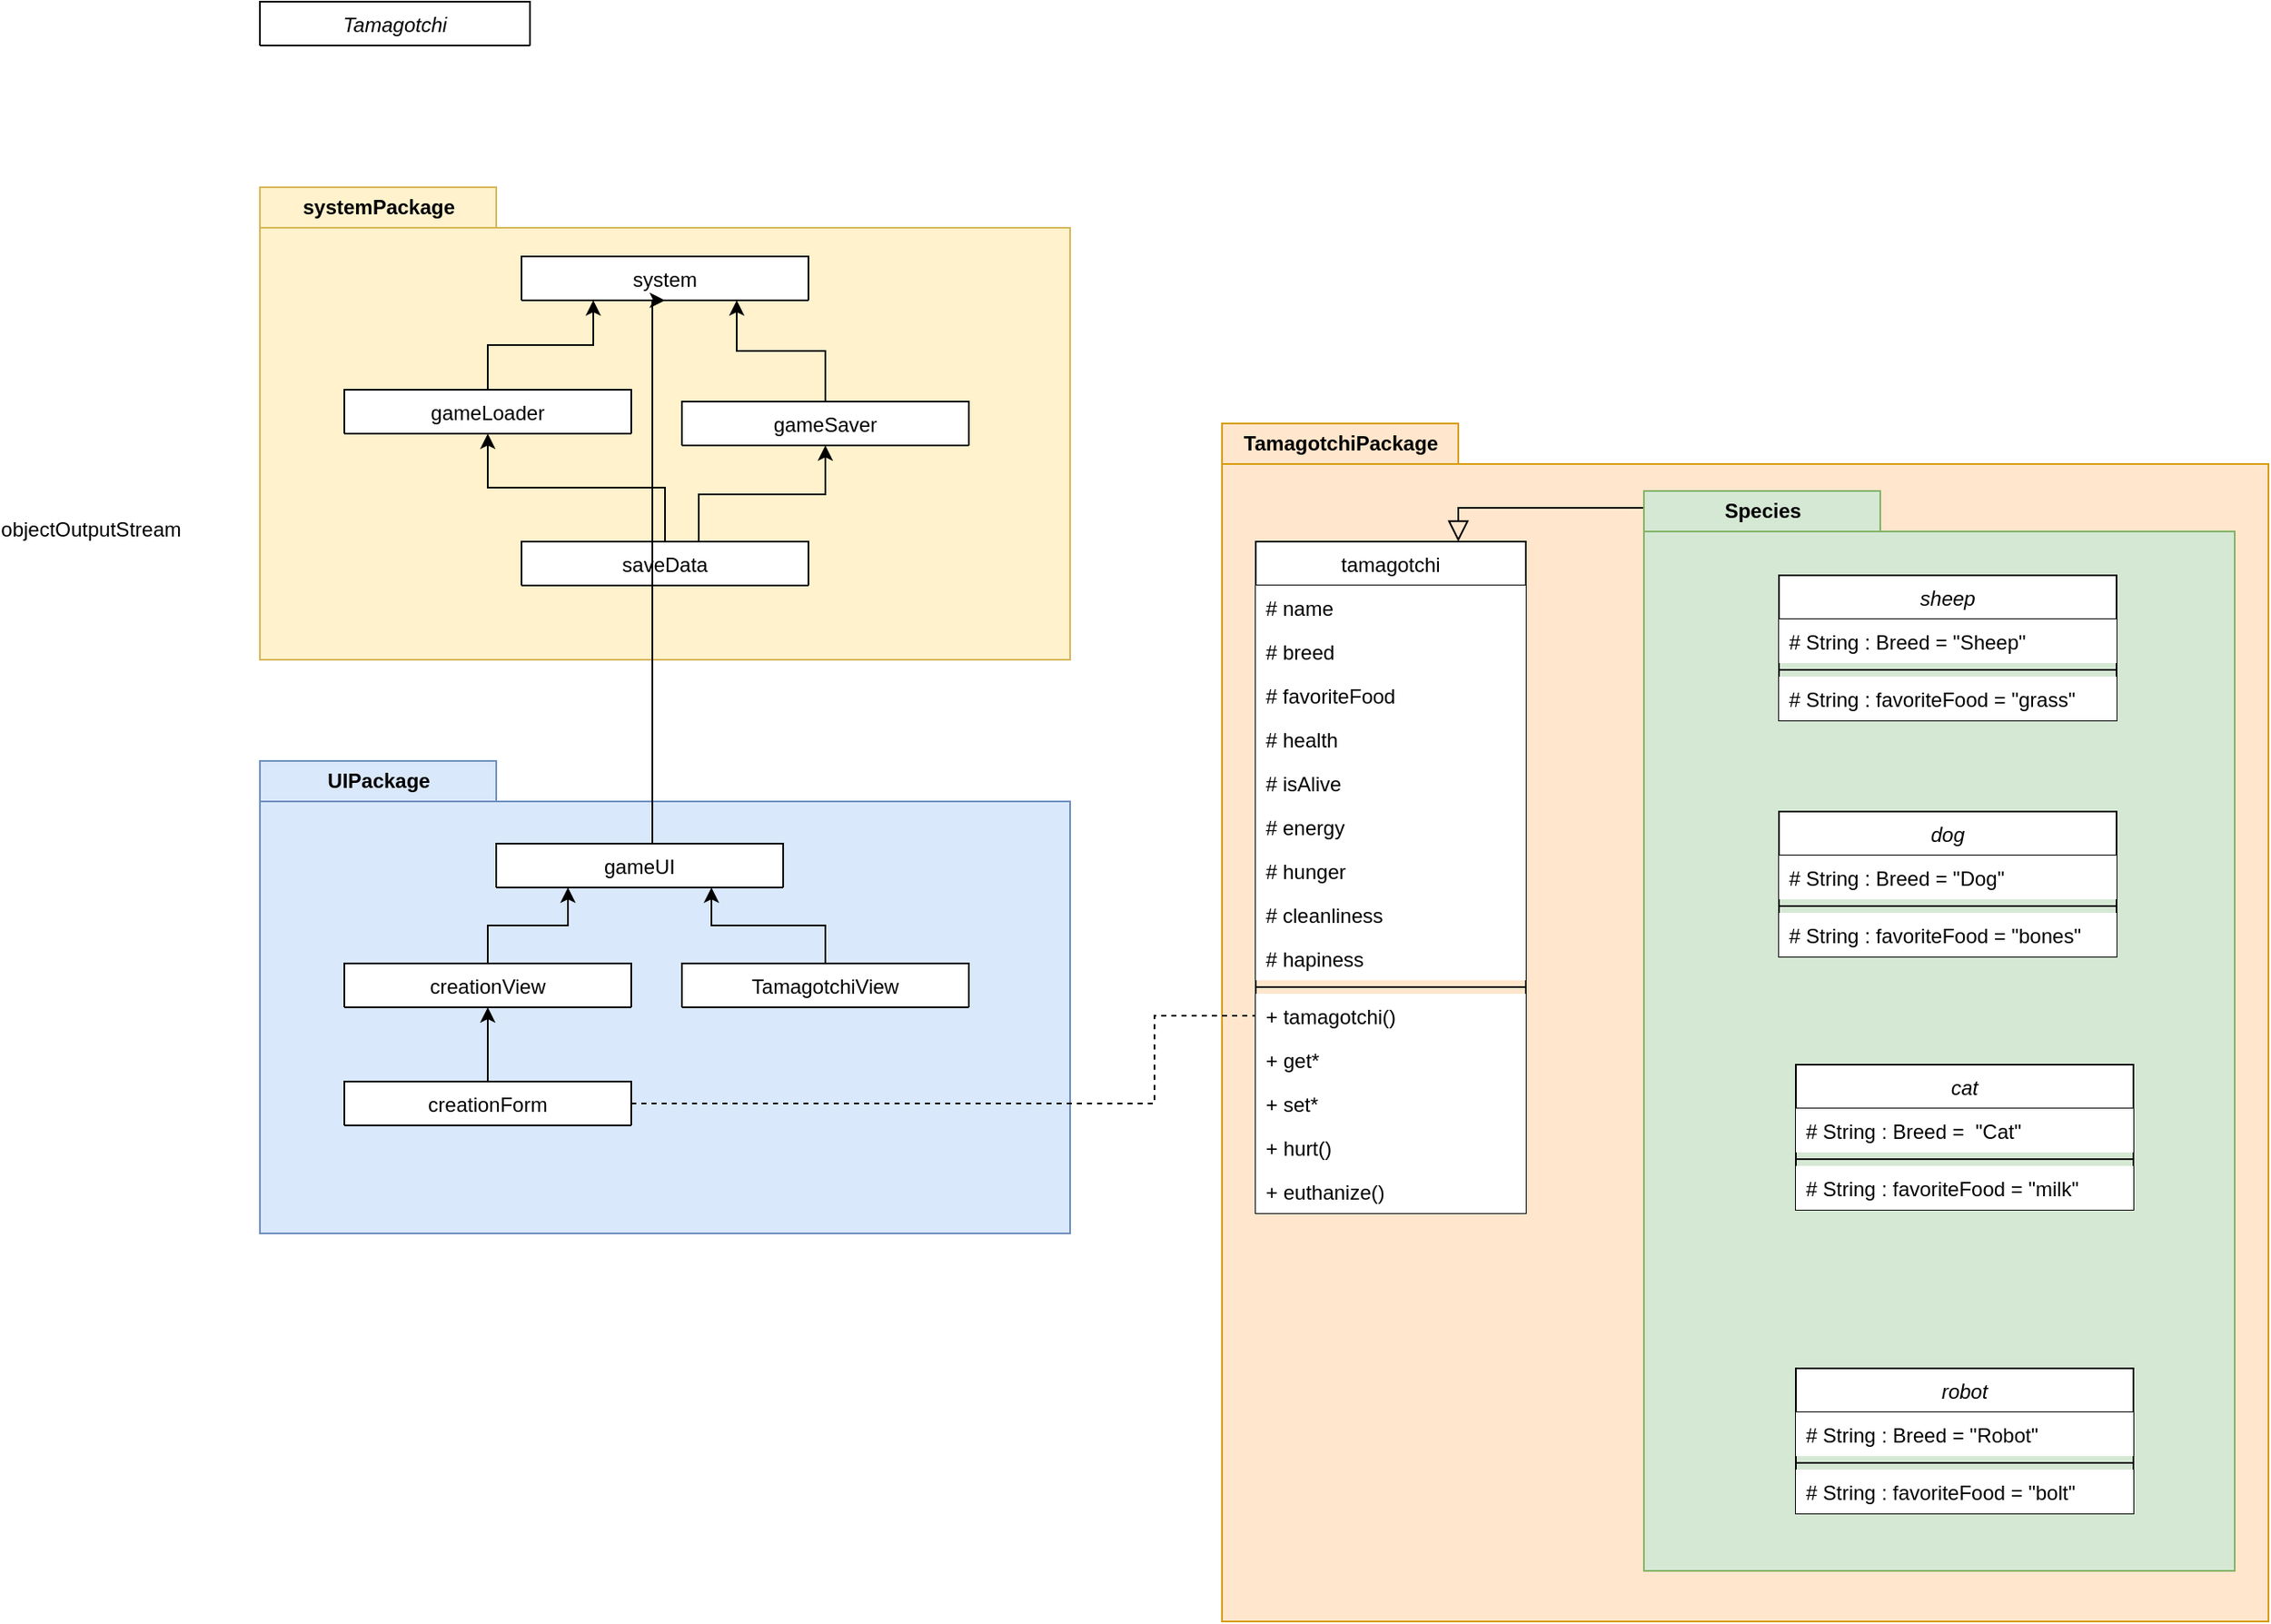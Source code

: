<mxfile version="15.5.2" type="github">
  <diagram id="C5RBs43oDa-KdzZeNtuy" name="Page-1">
    <mxGraphModel dx="1964" dy="950" grid="1" gridSize="10" guides="1" tooltips="1" connect="1" arrows="1" fold="1" page="0" pageScale="1" pageWidth="827" pageHeight="1169" math="0" shadow="0">
      <root>
        <mxCell id="WIyWlLk6GJQsqaUBKTNV-0" />
        <mxCell id="WIyWlLk6GJQsqaUBKTNV-1" parent="WIyWlLk6GJQsqaUBKTNV-0" />
        <mxCell id="zkfFHV4jXpPFQw0GAbJ--12" value="" style="endArrow=block;endSize=10;endFill=0;shadow=0;strokeWidth=1;rounded=0;edgeStyle=elbowEdgeStyle;elbow=vertical;" parent="WIyWlLk6GJQsqaUBKTNV-1" edge="1">
          <mxGeometry width="160" relative="1" as="geometry">
            <mxPoint x="200" y="360" as="sourcePoint" />
            <mxPoint x="300" y="258" as="targetPoint" />
          </mxGeometry>
        </mxCell>
        <mxCell id="UM03mqGRAgBNg_bXm-dH-0" value="Tamagotchi" style="swimlane;fontStyle=2;align=center;verticalAlign=top;childLayout=stackLayout;horizontal=1;startSize=26;horizontalStack=0;resizeParent=1;resizeLast=0;collapsible=1;marginBottom=0;rounded=0;shadow=0;strokeWidth=1;" parent="WIyWlLk6GJQsqaUBKTNV-1" vertex="1" collapsed="1">
          <mxGeometry x="10" y="120" width="160" height="26" as="geometry">
            <mxRectangle x="10" y="120" width="160" height="138" as="alternateBounds" />
          </mxGeometry>
        </mxCell>
        <mxCell id="UM03mqGRAgBNg_bXm-dH-1" value="Name" style="text;align=left;verticalAlign=top;spacingLeft=4;spacingRight=4;overflow=hidden;rotatable=0;points=[[0,0.5],[1,0.5]];portConstraint=eastwest;" parent="UM03mqGRAgBNg_bXm-dH-0" vertex="1">
          <mxGeometry y="26" width="160" height="26" as="geometry" />
        </mxCell>
        <mxCell id="UM03mqGRAgBNg_bXm-dH-2" value="Phone Number" style="text;align=left;verticalAlign=top;spacingLeft=4;spacingRight=4;overflow=hidden;rotatable=0;points=[[0,0.5],[1,0.5]];portConstraint=eastwest;rounded=0;shadow=0;html=0;" parent="UM03mqGRAgBNg_bXm-dH-0" vertex="1">
          <mxGeometry y="52" width="160" height="26" as="geometry" />
        </mxCell>
        <mxCell id="UM03mqGRAgBNg_bXm-dH-3" value="Email Address" style="text;align=left;verticalAlign=top;spacingLeft=4;spacingRight=4;overflow=hidden;rotatable=0;points=[[0,0.5],[1,0.5]];portConstraint=eastwest;rounded=0;shadow=0;html=0;" parent="UM03mqGRAgBNg_bXm-dH-0" vertex="1">
          <mxGeometry y="78" width="160" height="26" as="geometry" />
        </mxCell>
        <mxCell id="UM03mqGRAgBNg_bXm-dH-4" value="" style="line;html=1;strokeWidth=1;align=left;verticalAlign=middle;spacingTop=-1;spacingLeft=3;spacingRight=3;rotatable=0;labelPosition=right;points=[];portConstraint=eastwest;" parent="UM03mqGRAgBNg_bXm-dH-0" vertex="1">
          <mxGeometry y="104" width="160" height="8" as="geometry" />
        </mxCell>
        <mxCell id="UM03mqGRAgBNg_bXm-dH-5" value="Purchase Parking Pass" style="text;align=left;verticalAlign=top;spacingLeft=4;spacingRight=4;overflow=hidden;rotatable=0;points=[[0,0.5],[1,0.5]];portConstraint=eastwest;" parent="UM03mqGRAgBNg_bXm-dH-0" vertex="1">
          <mxGeometry y="112" width="160" height="26" as="geometry" />
        </mxCell>
        <mxCell id="UM03mqGRAgBNg_bXm-dH-8" value="TamagotchiPackage" style="shape=folder;fontStyle=1;tabWidth=140;tabHeight=24;tabPosition=left;html=1;boundedLbl=1;labelInHeader=1;container=1;collapsible=0;recursiveResize=0;fillColor=#ffe6cc;strokeColor=#d79b00;" parent="WIyWlLk6GJQsqaUBKTNV-1" vertex="1">
          <mxGeometry x="580" y="370" width="620" height="710" as="geometry" />
        </mxCell>
        <mxCell id="UM03mqGRAgBNg_bXm-dH-32" value="tamagotchi" style="swimlane;fontStyle=0;align=center;verticalAlign=top;childLayout=stackLayout;horizontal=1;startSize=26;horizontalStack=0;resizeParent=1;resizeLast=0;collapsible=1;marginBottom=0;rounded=0;shadow=0;strokeWidth=1;" parent="UM03mqGRAgBNg_bXm-dH-8" vertex="1">
          <mxGeometry x="20" y="70" width="160" height="398" as="geometry">
            <mxRectangle x="130" y="380" width="160" height="26" as="alternateBounds" />
          </mxGeometry>
        </mxCell>
        <mxCell id="UM03mqGRAgBNg_bXm-dH-39" value="# name" style="text;align=left;verticalAlign=top;spacingLeft=4;spacingRight=4;overflow=hidden;rotatable=0;points=[[0,0.5],[1,0.5]];portConstraint=eastwest;fillColor=default;" parent="UM03mqGRAgBNg_bXm-dH-32" vertex="1">
          <mxGeometry y="26" width="160" height="26" as="geometry" />
        </mxCell>
        <mxCell id="UM03mqGRAgBNg_bXm-dH-40" value="# breed" style="text;align=left;verticalAlign=top;spacingLeft=4;spacingRight=4;overflow=hidden;rotatable=0;points=[[0,0.5],[1,0.5]];portConstraint=eastwest;fillColor=default;" parent="UM03mqGRAgBNg_bXm-dH-32" vertex="1">
          <mxGeometry y="52" width="160" height="26" as="geometry" />
        </mxCell>
        <mxCell id="UM03mqGRAgBNg_bXm-dH-41" value="# favoriteFood" style="text;align=left;verticalAlign=top;spacingLeft=4;spacingRight=4;overflow=hidden;rotatable=0;points=[[0,0.5],[1,0.5]];portConstraint=eastwest;fillColor=default;" parent="UM03mqGRAgBNg_bXm-dH-32" vertex="1">
          <mxGeometry y="78" width="160" height="26" as="geometry" />
        </mxCell>
        <mxCell id="UM03mqGRAgBNg_bXm-dH-43" value="# health" style="text;align=left;verticalAlign=top;spacingLeft=4;spacingRight=4;overflow=hidden;rotatable=0;points=[[0,0.5],[1,0.5]];portConstraint=eastwest;fillColor=default;" parent="UM03mqGRAgBNg_bXm-dH-32" vertex="1">
          <mxGeometry y="104" width="160" height="26" as="geometry" />
        </mxCell>
        <mxCell id="UM03mqGRAgBNg_bXm-dH-42" value="# isAlive" style="text;align=left;verticalAlign=top;spacingLeft=4;spacingRight=4;overflow=hidden;rotatable=0;points=[[0,0.5],[1,0.5]];portConstraint=eastwest;fillColor=default;" parent="UM03mqGRAgBNg_bXm-dH-32" vertex="1">
          <mxGeometry y="130" width="160" height="26" as="geometry" />
        </mxCell>
        <mxCell id="UM03mqGRAgBNg_bXm-dH-33" value="# energy" style="text;align=left;verticalAlign=top;spacingLeft=4;spacingRight=4;overflow=hidden;rotatable=0;points=[[0,0.5],[1,0.5]];portConstraint=eastwest;fillColor=default;" parent="UM03mqGRAgBNg_bXm-dH-32" vertex="1">
          <mxGeometry y="156" width="160" height="26" as="geometry" />
        </mxCell>
        <mxCell id="UM03mqGRAgBNg_bXm-dH-44" value="# hunger" style="text;align=left;verticalAlign=top;spacingLeft=4;spacingRight=4;overflow=hidden;rotatable=0;points=[[0,0.5],[1,0.5]];portConstraint=eastwest;fillColor=default;" parent="UM03mqGRAgBNg_bXm-dH-32" vertex="1">
          <mxGeometry y="182" width="160" height="26" as="geometry" />
        </mxCell>
        <mxCell id="UM03mqGRAgBNg_bXm-dH-45" value="# cleanliness" style="text;align=left;verticalAlign=top;spacingLeft=4;spacingRight=4;overflow=hidden;rotatable=0;points=[[0,0.5],[1,0.5]];portConstraint=eastwest;fillColor=default;" parent="UM03mqGRAgBNg_bXm-dH-32" vertex="1">
          <mxGeometry y="208" width="160" height="26" as="geometry" />
        </mxCell>
        <mxCell id="UM03mqGRAgBNg_bXm-dH-46" value="# hapiness" style="text;align=left;verticalAlign=top;spacingLeft=4;spacingRight=4;overflow=hidden;rotatable=0;points=[[0,0.5],[1,0.5]];portConstraint=eastwest;fillColor=default;" parent="UM03mqGRAgBNg_bXm-dH-32" vertex="1">
          <mxGeometry y="234" width="160" height="26" as="geometry" />
        </mxCell>
        <mxCell id="UM03mqGRAgBNg_bXm-dH-35" value="" style="line;html=1;strokeWidth=1;align=left;verticalAlign=middle;spacingTop=-1;spacingLeft=3;spacingRight=3;rotatable=0;labelPosition=right;points=[];portConstraint=eastwest;" parent="UM03mqGRAgBNg_bXm-dH-32" vertex="1">
          <mxGeometry y="260" width="160" height="8" as="geometry" />
        </mxCell>
        <mxCell id="UM03mqGRAgBNg_bXm-dH-36" value="+ tamagotchi()" style="text;align=left;verticalAlign=top;spacingLeft=4;spacingRight=4;overflow=hidden;rotatable=0;points=[[0,0.5],[1,0.5]];portConstraint=eastwest;fontStyle=0;fillColor=default;" parent="UM03mqGRAgBNg_bXm-dH-32" vertex="1">
          <mxGeometry y="268" width="160" height="26" as="geometry" />
        </mxCell>
        <mxCell id="UM03mqGRAgBNg_bXm-dH-47" value="+ get*" style="text;align=left;verticalAlign=top;spacingLeft=4;spacingRight=4;overflow=hidden;rotatable=0;points=[[0,0.5],[1,0.5]];portConstraint=eastwest;fontStyle=0;fillColor=default;" parent="UM03mqGRAgBNg_bXm-dH-32" vertex="1">
          <mxGeometry y="294" width="160" height="26" as="geometry" />
        </mxCell>
        <mxCell id="UM03mqGRAgBNg_bXm-dH-49" value="+ set*" style="text;align=left;verticalAlign=top;spacingLeft=4;spacingRight=4;overflow=hidden;rotatable=0;points=[[0,0.5],[1,0.5]];portConstraint=eastwest;fontStyle=0;fillColor=default;" parent="UM03mqGRAgBNg_bXm-dH-32" vertex="1">
          <mxGeometry y="320" width="160" height="26" as="geometry" />
        </mxCell>
        <mxCell id="UM03mqGRAgBNg_bXm-dH-50" value="+ hurt()" style="text;align=left;verticalAlign=top;spacingLeft=4;spacingRight=4;overflow=hidden;rotatable=0;points=[[0,0.5],[1,0.5]];portConstraint=eastwest;fontStyle=0;fillColor=default;" parent="UM03mqGRAgBNg_bXm-dH-32" vertex="1">
          <mxGeometry y="346" width="160" height="26" as="geometry" />
        </mxCell>
        <mxCell id="UM03mqGRAgBNg_bXm-dH-48" value="+ euthanize()" style="text;align=left;verticalAlign=top;spacingLeft=4;spacingRight=4;overflow=hidden;rotatable=0;points=[[0,0.5],[1,0.5]];portConstraint=eastwest;fontStyle=0;fillColor=default;" parent="UM03mqGRAgBNg_bXm-dH-32" vertex="1">
          <mxGeometry y="372" width="160" height="26" as="geometry" />
        </mxCell>
        <mxCell id="UM03mqGRAgBNg_bXm-dH-51" value="" style="endArrow=block;endSize=10;endFill=0;shadow=0;strokeWidth=1;rounded=0;edgeStyle=elbowEdgeStyle;elbow=vertical;entryX=0.75;entryY=0;entryDx=0;entryDy=0;exitX=0.25;exitY=0;exitDx=0;exitDy=0;" parent="UM03mqGRAgBNg_bXm-dH-8" source="UM03mqGRAgBNg_bXm-dH-18" target="UM03mqGRAgBNg_bXm-dH-32" edge="1">
          <mxGeometry width="160" relative="1" as="geometry">
            <mxPoint x="540" y="282" as="sourcePoint" />
            <mxPoint x="540" y="160" as="targetPoint" />
            <Array as="points">
              <mxPoint x="380" y="50" />
            </Array>
          </mxGeometry>
        </mxCell>
        <mxCell id="UM03mqGRAgBNg_bXm-dH-16" value="Species" style="shape=folder;fontStyle=1;tabWidth=140;tabHeight=24;tabPosition=left;html=1;boundedLbl=1;labelInHeader=1;container=1;collapsible=0;recursiveResize=0;fillColor=#d5e8d4;strokeColor=#82b366;" parent="UM03mqGRAgBNg_bXm-dH-8" vertex="1">
          <mxGeometry x="250" y="40" width="350" height="640" as="geometry" />
        </mxCell>
        <mxCell id="UM03mqGRAgBNg_bXm-dH-18" value="sheep" style="swimlane;fontStyle=2;align=center;verticalAlign=top;childLayout=stackLayout;horizontal=1;startSize=26;horizontalStack=0;resizeParent=1;resizeLast=0;collapsible=1;marginBottom=0;rounded=0;shadow=0;strokeWidth=1;" parent="UM03mqGRAgBNg_bXm-dH-16" vertex="1">
          <mxGeometry x="80" y="50" width="200" height="86" as="geometry">
            <mxRectangle x="230" y="140" width="160" height="26" as="alternateBounds" />
          </mxGeometry>
        </mxCell>
        <mxCell id="UM03mqGRAgBNg_bXm-dH-19" value="# String : Breed = &quot;Sheep&quot;" style="text;align=left;verticalAlign=top;spacingLeft=4;spacingRight=4;overflow=hidden;rotatable=0;points=[[0,0.5],[1,0.5]];portConstraint=eastwest;fillColor=default;" parent="UM03mqGRAgBNg_bXm-dH-18" vertex="1">
          <mxGeometry y="26" width="200" height="26" as="geometry" />
        </mxCell>
        <mxCell id="UM03mqGRAgBNg_bXm-dH-22" value="" style="line;html=1;strokeWidth=1;align=left;verticalAlign=middle;spacingTop=-1;spacingLeft=3;spacingRight=3;rotatable=0;labelPosition=right;points=[];portConstraint=eastwest;" parent="UM03mqGRAgBNg_bXm-dH-18" vertex="1">
          <mxGeometry y="52" width="200" height="8" as="geometry" />
        </mxCell>
        <mxCell id="UM03mqGRAgBNg_bXm-dH-23" value="# String : favoriteFood = &quot;grass&quot;&#xa;" style="text;align=left;verticalAlign=top;spacingLeft=4;spacingRight=4;overflow=hidden;rotatable=0;points=[[0,0.5],[1,0.5]];portConstraint=eastwest;fillColor=default;" parent="UM03mqGRAgBNg_bXm-dH-18" vertex="1">
          <mxGeometry y="60" width="200" height="26" as="geometry" />
        </mxCell>
        <mxCell id="YmqU-FiPZMgHzT-d5__r-0" value="dog" style="swimlane;fontStyle=2;align=center;verticalAlign=top;childLayout=stackLayout;horizontal=1;startSize=26;horizontalStack=0;resizeParent=1;resizeLast=0;collapsible=1;marginBottom=0;rounded=0;shadow=0;strokeWidth=1;" vertex="1" parent="UM03mqGRAgBNg_bXm-dH-16">
          <mxGeometry x="80" y="190" width="200" height="86" as="geometry">
            <mxRectangle x="230" y="140" width="160" height="26" as="alternateBounds" />
          </mxGeometry>
        </mxCell>
        <mxCell id="YmqU-FiPZMgHzT-d5__r-1" value="# String : Breed = &quot;Dog&quot;" style="text;align=left;verticalAlign=top;spacingLeft=4;spacingRight=4;overflow=hidden;rotatable=0;points=[[0,0.5],[1,0.5]];portConstraint=eastwest;fillColor=default;" vertex="1" parent="YmqU-FiPZMgHzT-d5__r-0">
          <mxGeometry y="26" width="200" height="26" as="geometry" />
        </mxCell>
        <mxCell id="YmqU-FiPZMgHzT-d5__r-2" value="" style="line;html=1;strokeWidth=1;align=left;verticalAlign=middle;spacingTop=-1;spacingLeft=3;spacingRight=3;rotatable=0;labelPosition=right;points=[];portConstraint=eastwest;" vertex="1" parent="YmqU-FiPZMgHzT-d5__r-0">
          <mxGeometry y="52" width="200" height="8" as="geometry" />
        </mxCell>
        <mxCell id="YmqU-FiPZMgHzT-d5__r-3" value="# String : favoriteFood = &quot;bones&quot;&#xa;" style="text;align=left;verticalAlign=top;spacingLeft=4;spacingRight=4;overflow=hidden;rotatable=0;points=[[0,0.5],[1,0.5]];portConstraint=eastwest;fillColor=default;" vertex="1" parent="YmqU-FiPZMgHzT-d5__r-0">
          <mxGeometry y="60" width="200" height="26" as="geometry" />
        </mxCell>
        <mxCell id="YmqU-FiPZMgHzT-d5__r-4" value="cat&#xa;&#xa;" style="swimlane;fontStyle=2;align=center;verticalAlign=top;childLayout=stackLayout;horizontal=1;startSize=26;horizontalStack=0;resizeParent=1;resizeLast=0;collapsible=1;marginBottom=0;rounded=0;shadow=0;strokeWidth=1;" vertex="1" parent="UM03mqGRAgBNg_bXm-dH-16">
          <mxGeometry x="90" y="340" width="200" height="86" as="geometry">
            <mxRectangle x="230" y="140" width="160" height="26" as="alternateBounds" />
          </mxGeometry>
        </mxCell>
        <mxCell id="YmqU-FiPZMgHzT-d5__r-5" value="# String : Breed =  &quot;Cat&quot;" style="text;align=left;verticalAlign=top;spacingLeft=4;spacingRight=4;overflow=hidden;rotatable=0;points=[[0,0.5],[1,0.5]];portConstraint=eastwest;fillColor=default;" vertex="1" parent="YmqU-FiPZMgHzT-d5__r-4">
          <mxGeometry y="26" width="200" height="26" as="geometry" />
        </mxCell>
        <mxCell id="YmqU-FiPZMgHzT-d5__r-6" value="" style="line;html=1;strokeWidth=1;align=left;verticalAlign=middle;spacingTop=-1;spacingLeft=3;spacingRight=3;rotatable=0;labelPosition=right;points=[];portConstraint=eastwest;" vertex="1" parent="YmqU-FiPZMgHzT-d5__r-4">
          <mxGeometry y="52" width="200" height="8" as="geometry" />
        </mxCell>
        <mxCell id="YmqU-FiPZMgHzT-d5__r-7" value="# String : favoriteFood = &quot;milk&quot;&#xa;" style="text;align=left;verticalAlign=top;spacingLeft=4;spacingRight=4;overflow=hidden;rotatable=0;points=[[0,0.5],[1,0.5]];portConstraint=eastwest;fillColor=default;" vertex="1" parent="YmqU-FiPZMgHzT-d5__r-4">
          <mxGeometry y="60" width="200" height="26" as="geometry" />
        </mxCell>
        <mxCell id="YmqU-FiPZMgHzT-d5__r-8" value="robot" style="swimlane;fontStyle=2;align=center;verticalAlign=top;childLayout=stackLayout;horizontal=1;startSize=26;horizontalStack=0;resizeParent=1;resizeLast=0;collapsible=1;marginBottom=0;rounded=0;shadow=0;strokeWidth=1;" vertex="1" parent="UM03mqGRAgBNg_bXm-dH-16">
          <mxGeometry x="90" y="520" width="200" height="86" as="geometry">
            <mxRectangle x="230" y="140" width="160" height="26" as="alternateBounds" />
          </mxGeometry>
        </mxCell>
        <mxCell id="YmqU-FiPZMgHzT-d5__r-9" value="# String : Breed = &quot;Robot&quot;" style="text;align=left;verticalAlign=top;spacingLeft=4;spacingRight=4;overflow=hidden;rotatable=0;points=[[0,0.5],[1,0.5]];portConstraint=eastwest;fillColor=default;" vertex="1" parent="YmqU-FiPZMgHzT-d5__r-8">
          <mxGeometry y="26" width="200" height="26" as="geometry" />
        </mxCell>
        <mxCell id="YmqU-FiPZMgHzT-d5__r-10" value="" style="line;html=1;strokeWidth=1;align=left;verticalAlign=middle;spacingTop=-1;spacingLeft=3;spacingRight=3;rotatable=0;labelPosition=right;points=[];portConstraint=eastwest;" vertex="1" parent="YmqU-FiPZMgHzT-d5__r-8">
          <mxGeometry y="52" width="200" height="8" as="geometry" />
        </mxCell>
        <mxCell id="YmqU-FiPZMgHzT-d5__r-11" value="# String : favoriteFood = &quot;bolt&quot;&#xa;" style="text;align=left;verticalAlign=top;spacingLeft=4;spacingRight=4;overflow=hidden;rotatable=0;points=[[0,0.5],[1,0.5]];portConstraint=eastwest;fillColor=default;" vertex="1" parent="YmqU-FiPZMgHzT-d5__r-8">
          <mxGeometry y="60" width="200" height="26" as="geometry" />
        </mxCell>
        <mxCell id="UM03mqGRAgBNg_bXm-dH-24" value="UIPackage" style="shape=folder;fontStyle=1;tabWidth=140;tabHeight=24;tabPosition=left;html=1;boundedLbl=1;labelInHeader=1;container=1;collapsible=0;recursiveResize=0;fillColor=#dae8fc;strokeColor=#6c8ebf;" parent="WIyWlLk6GJQsqaUBKTNV-1" vertex="1">
          <mxGeometry x="10" y="570" width="480" height="280" as="geometry" />
        </mxCell>
        <mxCell id="UM03mqGRAgBNg_bXm-dH-52" value="gameUI" style="swimlane;fontStyle=0;align=center;verticalAlign=top;childLayout=stackLayout;horizontal=1;startSize=26;horizontalStack=0;resizeParent=1;resizeLast=0;collapsible=1;marginBottom=0;rounded=0;shadow=0;strokeWidth=1;" parent="UM03mqGRAgBNg_bXm-dH-24" vertex="1" collapsed="1">
          <mxGeometry x="140" y="49" width="170" height="26" as="geometry">
            <mxRectangle x="140" y="49" width="160" height="70" as="alternateBounds" />
          </mxGeometry>
        </mxCell>
        <mxCell id="UM03mqGRAgBNg_bXm-dH-53" value="." style="text;align=left;verticalAlign=top;spacingLeft=4;spacingRight=4;overflow=hidden;rotatable=0;points=[[0,0.5],[1,0.5]];portConstraint=eastwest;fillColor=default;" parent="UM03mqGRAgBNg_bXm-dH-52" vertex="1">
          <mxGeometry y="26" width="170" height="26" as="geometry" />
        </mxCell>
        <mxCell id="UM03mqGRAgBNg_bXm-dH-54" value="" style="line;html=1;strokeWidth=1;align=left;verticalAlign=middle;spacingTop=-1;spacingLeft=3;spacingRight=3;rotatable=0;labelPosition=right;points=[];portConstraint=eastwest;" parent="UM03mqGRAgBNg_bXm-dH-52" vertex="1">
          <mxGeometry y="52" width="170" height="8" as="geometry" />
        </mxCell>
        <mxCell id="UM03mqGRAgBNg_bXm-dH-55" value="TamagotchiView" style="swimlane;fontStyle=0;align=center;verticalAlign=top;childLayout=stackLayout;horizontal=1;startSize=26;horizontalStack=0;resizeParent=1;resizeLast=0;collapsible=1;marginBottom=0;rounded=0;shadow=0;strokeWidth=1;" parent="UM03mqGRAgBNg_bXm-dH-24" vertex="1" collapsed="1">
          <mxGeometry x="250" y="120" width="170" height="26" as="geometry">
            <mxRectangle x="140" y="49" width="160" height="70" as="alternateBounds" />
          </mxGeometry>
        </mxCell>
        <mxCell id="UM03mqGRAgBNg_bXm-dH-56" value="." style="text;align=left;verticalAlign=top;spacingLeft=4;spacingRight=4;overflow=hidden;rotatable=0;points=[[0,0.5],[1,0.5]];portConstraint=eastwest;fillColor=default;" parent="UM03mqGRAgBNg_bXm-dH-55" vertex="1">
          <mxGeometry y="26" width="170" height="26" as="geometry" />
        </mxCell>
        <mxCell id="UM03mqGRAgBNg_bXm-dH-57" value="" style="line;html=1;strokeWidth=1;align=left;verticalAlign=middle;spacingTop=-1;spacingLeft=3;spacingRight=3;rotatable=0;labelPosition=right;points=[];portConstraint=eastwest;" parent="UM03mqGRAgBNg_bXm-dH-55" vertex="1">
          <mxGeometry y="52" width="170" height="8" as="geometry" />
        </mxCell>
        <mxCell id="UM03mqGRAgBNg_bXm-dH-58" value="creationView" style="swimlane;fontStyle=0;align=center;verticalAlign=top;childLayout=stackLayout;horizontal=1;startSize=26;horizontalStack=0;resizeParent=1;resizeLast=0;collapsible=1;marginBottom=0;rounded=0;shadow=0;strokeWidth=1;" parent="UM03mqGRAgBNg_bXm-dH-24" vertex="1" collapsed="1">
          <mxGeometry x="50" y="120" width="170" height="26" as="geometry">
            <mxRectangle x="50" y="120" width="160" height="70" as="alternateBounds" />
          </mxGeometry>
        </mxCell>
        <mxCell id="UM03mqGRAgBNg_bXm-dH-59" value="." style="text;align=left;verticalAlign=top;spacingLeft=4;spacingRight=4;overflow=hidden;rotatable=0;points=[[0,0.5],[1,0.5]];portConstraint=eastwest;fillColor=default;" parent="UM03mqGRAgBNg_bXm-dH-58" vertex="1">
          <mxGeometry y="26" width="170" height="26" as="geometry" />
        </mxCell>
        <mxCell id="UM03mqGRAgBNg_bXm-dH-60" value="" style="line;html=1;strokeWidth=1;align=left;verticalAlign=middle;spacingTop=-1;spacingLeft=3;spacingRight=3;rotatable=0;labelPosition=right;points=[];portConstraint=eastwest;" parent="UM03mqGRAgBNg_bXm-dH-58" vertex="1">
          <mxGeometry y="52" width="170" height="8" as="geometry" />
        </mxCell>
        <mxCell id="UM03mqGRAgBNg_bXm-dH-64" value="" style="endArrow=classic;html=1;rounded=0;edgeStyle=orthogonalEdgeStyle;entryX=0.25;entryY=1;entryDx=0;entryDy=0;exitX=0.5;exitY=0;exitDx=0;exitDy=0;" parent="UM03mqGRAgBNg_bXm-dH-24" source="UM03mqGRAgBNg_bXm-dH-58" target="UM03mqGRAgBNg_bXm-dH-52" edge="1">
          <mxGeometry relative="1" as="geometry">
            <mxPoint x="-120" y="70" as="sourcePoint" />
            <mxPoint x="-20" y="70" as="targetPoint" />
          </mxGeometry>
        </mxCell>
        <mxCell id="UM03mqGRAgBNg_bXm-dH-65" value="Label" style="edgeLabel;resizable=0;html=1;align=center;verticalAlign=middle;fillColor=default;fontColor=none;noLabel=1;" parent="UM03mqGRAgBNg_bXm-dH-64" connectable="0" vertex="1">
          <mxGeometry relative="1" as="geometry">
            <mxPoint y="47" as="offset" />
          </mxGeometry>
        </mxCell>
        <mxCell id="UM03mqGRAgBNg_bXm-dH-66" value="" style="endArrow=classic;html=1;rounded=0;edgeStyle=orthogonalEdgeStyle;entryX=0.75;entryY=1;entryDx=0;entryDy=0;exitX=0.5;exitY=0;exitDx=0;exitDy=0;" parent="UM03mqGRAgBNg_bXm-dH-24" source="UM03mqGRAgBNg_bXm-dH-55" target="UM03mqGRAgBNg_bXm-dH-52" edge="1">
          <mxGeometry relative="1" as="geometry">
            <mxPoint x="145" y="130" as="sourcePoint" />
            <mxPoint x="192.5" y="85" as="targetPoint" />
          </mxGeometry>
        </mxCell>
        <mxCell id="UM03mqGRAgBNg_bXm-dH-67" value="Label" style="edgeLabel;resizable=0;html=1;align=center;verticalAlign=middle;fillColor=default;fontColor=none;noLabel=1;" parent="UM03mqGRAgBNg_bXm-dH-66" connectable="0" vertex="1">
          <mxGeometry relative="1" as="geometry">
            <mxPoint y="47" as="offset" />
          </mxGeometry>
        </mxCell>
        <mxCell id="UM03mqGRAgBNg_bXm-dH-68" value="creationForm" style="swimlane;fontStyle=0;align=center;verticalAlign=top;childLayout=stackLayout;horizontal=1;startSize=26;horizontalStack=0;resizeParent=1;resizeLast=0;collapsible=1;marginBottom=0;rounded=0;shadow=0;strokeWidth=1;" parent="UM03mqGRAgBNg_bXm-dH-24" vertex="1" collapsed="1">
          <mxGeometry x="50" y="190" width="170" height="26" as="geometry">
            <mxRectangle x="50" y="120" width="160" height="70" as="alternateBounds" />
          </mxGeometry>
        </mxCell>
        <mxCell id="UM03mqGRAgBNg_bXm-dH-69" value="." style="text;align=left;verticalAlign=top;spacingLeft=4;spacingRight=4;overflow=hidden;rotatable=0;points=[[0,0.5],[1,0.5]];portConstraint=eastwest;fillColor=default;" parent="UM03mqGRAgBNg_bXm-dH-68" vertex="1">
          <mxGeometry y="26" width="170" height="26" as="geometry" />
        </mxCell>
        <mxCell id="UM03mqGRAgBNg_bXm-dH-70" value="" style="line;html=1;strokeWidth=1;align=left;verticalAlign=middle;spacingTop=-1;spacingLeft=3;spacingRight=3;rotatable=0;labelPosition=right;points=[];portConstraint=eastwest;" parent="UM03mqGRAgBNg_bXm-dH-68" vertex="1">
          <mxGeometry y="52" width="170" height="8" as="geometry" />
        </mxCell>
        <mxCell id="UM03mqGRAgBNg_bXm-dH-71" value="" style="endArrow=classic;html=1;rounded=0;edgeStyle=orthogonalEdgeStyle;entryX=0.5;entryY=1;entryDx=0;entryDy=0;exitX=0.5;exitY=0;exitDx=0;exitDy=0;" parent="UM03mqGRAgBNg_bXm-dH-24" source="UM03mqGRAgBNg_bXm-dH-68" target="UM03mqGRAgBNg_bXm-dH-58" edge="1">
          <mxGeometry relative="1" as="geometry">
            <mxPoint x="145" y="130" as="sourcePoint" />
            <mxPoint x="192.5" y="85" as="targetPoint" />
          </mxGeometry>
        </mxCell>
        <mxCell id="UM03mqGRAgBNg_bXm-dH-72" value="Label" style="edgeLabel;resizable=0;html=1;align=center;verticalAlign=middle;fillColor=default;fontColor=none;noLabel=1;" parent="UM03mqGRAgBNg_bXm-dH-71" connectable="0" vertex="1">
          <mxGeometry relative="1" as="geometry">
            <mxPoint y="47" as="offset" />
          </mxGeometry>
        </mxCell>
        <mxCell id="UM03mqGRAgBNg_bXm-dH-73" value="" style="endArrow=none;dashed=1;html=1;rounded=0;fontColor=none;edgeStyle=orthogonalEdgeStyle;entryX=0;entryY=0.5;entryDx=0;entryDy=0;exitX=1;exitY=0.5;exitDx=0;exitDy=0;" parent="WIyWlLk6GJQsqaUBKTNV-1" source="UM03mqGRAgBNg_bXm-dH-68" target="UM03mqGRAgBNg_bXm-dH-36" edge="1">
          <mxGeometry width="50" height="50" relative="1" as="geometry">
            <mxPoint x="-130" y="650" as="sourcePoint" />
            <mxPoint x="-80" y="600" as="targetPoint" />
            <Array as="points">
              <mxPoint x="540" y="773" />
              <mxPoint x="540" y="721" />
            </Array>
          </mxGeometry>
        </mxCell>
        <mxCell id="UM03mqGRAgBNg_bXm-dH-74" value="systemPackage" style="shape=folder;fontStyle=1;tabWidth=140;tabHeight=24;tabPosition=left;html=1;boundedLbl=1;labelInHeader=1;container=1;collapsible=0;recursiveResize=0;fillColor=#fff2cc;strokeColor=#d6b656;" parent="WIyWlLk6GJQsqaUBKTNV-1" vertex="1">
          <mxGeometry x="10" y="230" width="480" height="280" as="geometry" />
        </mxCell>
        <mxCell id="UM03mqGRAgBNg_bXm-dH-75" value="system" style="swimlane;fontStyle=0;align=center;verticalAlign=top;childLayout=stackLayout;horizontal=1;startSize=26;horizontalStack=0;resizeParent=1;resizeLast=0;collapsible=1;marginBottom=0;rounded=0;shadow=0;strokeWidth=1;" parent="UM03mqGRAgBNg_bXm-dH-74" vertex="1" collapsed="1">
          <mxGeometry x="155" y="41" width="170" height="26" as="geometry">
            <mxRectangle x="140" y="49" width="160" height="70" as="alternateBounds" />
          </mxGeometry>
        </mxCell>
        <mxCell id="UM03mqGRAgBNg_bXm-dH-76" value="." style="text;align=left;verticalAlign=top;spacingLeft=4;spacingRight=4;overflow=hidden;rotatable=0;points=[[0,0.5],[1,0.5]];portConstraint=eastwest;fillColor=default;" parent="UM03mqGRAgBNg_bXm-dH-75" vertex="1">
          <mxGeometry y="26" width="170" height="26" as="geometry" />
        </mxCell>
        <mxCell id="UM03mqGRAgBNg_bXm-dH-77" value="" style="line;html=1;strokeWidth=1;align=left;verticalAlign=middle;spacingTop=-1;spacingLeft=3;spacingRight=3;rotatable=0;labelPosition=right;points=[];portConstraint=eastwest;" parent="UM03mqGRAgBNg_bXm-dH-75" vertex="1">
          <mxGeometry y="52" width="170" height="8" as="geometry" />
        </mxCell>
        <mxCell id="UM03mqGRAgBNg_bXm-dH-78" value="gameSaver" style="swimlane;fontStyle=0;align=center;verticalAlign=top;childLayout=stackLayout;horizontal=1;startSize=26;horizontalStack=0;resizeParent=1;resizeLast=0;collapsible=1;marginBottom=0;rounded=0;shadow=0;strokeWidth=1;" parent="UM03mqGRAgBNg_bXm-dH-74" vertex="1" collapsed="1">
          <mxGeometry x="250" y="127" width="170" height="26" as="geometry">
            <mxRectangle x="140" y="49" width="160" height="70" as="alternateBounds" />
          </mxGeometry>
        </mxCell>
        <mxCell id="UM03mqGRAgBNg_bXm-dH-79" value="." style="text;align=left;verticalAlign=top;spacingLeft=4;spacingRight=4;overflow=hidden;rotatable=0;points=[[0,0.5],[1,0.5]];portConstraint=eastwest;fillColor=default;" parent="UM03mqGRAgBNg_bXm-dH-78" vertex="1">
          <mxGeometry y="26" width="170" height="26" as="geometry" />
        </mxCell>
        <mxCell id="UM03mqGRAgBNg_bXm-dH-80" value="" style="line;html=1;strokeWidth=1;align=left;verticalAlign=middle;spacingTop=-1;spacingLeft=3;spacingRight=3;rotatable=0;labelPosition=right;points=[];portConstraint=eastwest;" parent="UM03mqGRAgBNg_bXm-dH-78" vertex="1">
          <mxGeometry y="52" width="170" height="8" as="geometry" />
        </mxCell>
        <mxCell id="UM03mqGRAgBNg_bXm-dH-81" value="gameLoader" style="swimlane;fontStyle=0;align=center;verticalAlign=top;childLayout=stackLayout;horizontal=1;startSize=26;horizontalStack=0;resizeParent=1;resizeLast=0;collapsible=1;marginBottom=0;rounded=0;shadow=0;strokeWidth=1;" parent="UM03mqGRAgBNg_bXm-dH-74" vertex="1" collapsed="1">
          <mxGeometry x="50" y="120" width="170" height="26" as="geometry">
            <mxRectangle x="50" y="120" width="160" height="70" as="alternateBounds" />
          </mxGeometry>
        </mxCell>
        <mxCell id="UM03mqGRAgBNg_bXm-dH-82" value="." style="text;align=left;verticalAlign=top;spacingLeft=4;spacingRight=4;overflow=hidden;rotatable=0;points=[[0,0.5],[1,0.5]];portConstraint=eastwest;fillColor=default;" parent="UM03mqGRAgBNg_bXm-dH-81" vertex="1">
          <mxGeometry y="26" width="170" height="26" as="geometry" />
        </mxCell>
        <mxCell id="UM03mqGRAgBNg_bXm-dH-83" value="" style="line;html=1;strokeWidth=1;align=left;verticalAlign=middle;spacingTop=-1;spacingLeft=3;spacingRight=3;rotatable=0;labelPosition=right;points=[];portConstraint=eastwest;" parent="UM03mqGRAgBNg_bXm-dH-81" vertex="1">
          <mxGeometry y="52" width="170" height="8" as="geometry" />
        </mxCell>
        <mxCell id="UM03mqGRAgBNg_bXm-dH-84" value="" style="endArrow=classic;html=1;rounded=0;edgeStyle=orthogonalEdgeStyle;entryX=0.25;entryY=1;entryDx=0;entryDy=0;exitX=0.5;exitY=0;exitDx=0;exitDy=0;" parent="UM03mqGRAgBNg_bXm-dH-74" source="UM03mqGRAgBNg_bXm-dH-81" target="UM03mqGRAgBNg_bXm-dH-75" edge="1">
          <mxGeometry relative="1" as="geometry">
            <mxPoint x="-120" y="70" as="sourcePoint" />
            <mxPoint x="-20" y="70" as="targetPoint" />
          </mxGeometry>
        </mxCell>
        <mxCell id="UM03mqGRAgBNg_bXm-dH-85" value="Label" style="edgeLabel;resizable=0;html=1;align=center;verticalAlign=middle;fillColor=default;fontColor=none;noLabel=1;" parent="UM03mqGRAgBNg_bXm-dH-84" connectable="0" vertex="1">
          <mxGeometry relative="1" as="geometry">
            <mxPoint y="47" as="offset" />
          </mxGeometry>
        </mxCell>
        <mxCell id="UM03mqGRAgBNg_bXm-dH-86" value="" style="endArrow=classic;html=1;rounded=0;edgeStyle=orthogonalEdgeStyle;entryX=0.75;entryY=1;entryDx=0;entryDy=0;exitX=0.5;exitY=0;exitDx=0;exitDy=0;" parent="UM03mqGRAgBNg_bXm-dH-74" source="UM03mqGRAgBNg_bXm-dH-78" target="UM03mqGRAgBNg_bXm-dH-75" edge="1">
          <mxGeometry relative="1" as="geometry">
            <mxPoint x="145" y="130" as="sourcePoint" />
            <mxPoint x="192.5" y="85" as="targetPoint" />
          </mxGeometry>
        </mxCell>
        <mxCell id="UM03mqGRAgBNg_bXm-dH-87" value="Label" style="edgeLabel;resizable=0;html=1;align=center;verticalAlign=middle;fillColor=default;fontColor=none;noLabel=1;" parent="UM03mqGRAgBNg_bXm-dH-86" connectable="0" vertex="1">
          <mxGeometry relative="1" as="geometry">
            <mxPoint y="47" as="offset" />
          </mxGeometry>
        </mxCell>
        <mxCell id="UM03mqGRAgBNg_bXm-dH-88" value="saveData" style="swimlane;fontStyle=0;align=center;verticalAlign=top;childLayout=stackLayout;horizontal=1;startSize=26;horizontalStack=0;resizeParent=1;resizeLast=0;collapsible=1;marginBottom=0;rounded=0;shadow=0;strokeWidth=1;" parent="UM03mqGRAgBNg_bXm-dH-74" vertex="1" collapsed="1">
          <mxGeometry x="155" y="210" width="170" height="26" as="geometry">
            <mxRectangle x="50" y="120" width="160" height="70" as="alternateBounds" />
          </mxGeometry>
        </mxCell>
        <mxCell id="UM03mqGRAgBNg_bXm-dH-89" value="." style="text;align=left;verticalAlign=top;spacingLeft=4;spacingRight=4;overflow=hidden;rotatable=0;points=[[0,0.5],[1,0.5]];portConstraint=eastwest;fillColor=default;" parent="UM03mqGRAgBNg_bXm-dH-88" vertex="1">
          <mxGeometry y="26" width="170" height="26" as="geometry" />
        </mxCell>
        <mxCell id="UM03mqGRAgBNg_bXm-dH-90" value="" style="line;html=1;strokeWidth=1;align=left;verticalAlign=middle;spacingTop=-1;spacingLeft=3;spacingRight=3;rotatable=0;labelPosition=right;points=[];portConstraint=eastwest;" parent="UM03mqGRAgBNg_bXm-dH-88" vertex="1">
          <mxGeometry y="52" width="170" height="8" as="geometry" />
        </mxCell>
        <mxCell id="UM03mqGRAgBNg_bXm-dH-91" value="" style="endArrow=classic;html=1;rounded=0;edgeStyle=orthogonalEdgeStyle;entryX=0.5;entryY=1;entryDx=0;entryDy=0;exitX=0.5;exitY=0;exitDx=0;exitDy=0;" parent="UM03mqGRAgBNg_bXm-dH-74" source="UM03mqGRAgBNg_bXm-dH-88" target="UM03mqGRAgBNg_bXm-dH-81" edge="1">
          <mxGeometry relative="1" as="geometry">
            <mxPoint x="145" y="130" as="sourcePoint" />
            <mxPoint x="192.5" y="85" as="targetPoint" />
          </mxGeometry>
        </mxCell>
        <mxCell id="UM03mqGRAgBNg_bXm-dH-92" value="Label" style="edgeLabel;resizable=0;html=1;align=center;verticalAlign=middle;fillColor=default;fontColor=none;noLabel=1;" parent="UM03mqGRAgBNg_bXm-dH-91" connectable="0" vertex="1">
          <mxGeometry relative="1" as="geometry">
            <mxPoint y="47" as="offset" />
          </mxGeometry>
        </mxCell>
        <mxCell id="UM03mqGRAgBNg_bXm-dH-97" value="" style="endArrow=classic;html=1;rounded=0;edgeStyle=orthogonalEdgeStyle;entryX=0.5;entryY=1;entryDx=0;entryDy=0;exitX=0.5;exitY=0;exitDx=0;exitDy=0;" parent="UM03mqGRAgBNg_bXm-dH-74" source="UM03mqGRAgBNg_bXm-dH-88" target="UM03mqGRAgBNg_bXm-dH-78" edge="1">
          <mxGeometry relative="1" as="geometry">
            <mxPoint x="655" y="24" as="sourcePoint" />
            <mxPoint x="550" y="-40" as="targetPoint" />
            <Array as="points">
              <mxPoint x="260" y="210" />
              <mxPoint x="260" y="182" />
              <mxPoint x="335" y="182" />
            </Array>
          </mxGeometry>
        </mxCell>
        <mxCell id="UM03mqGRAgBNg_bXm-dH-98" value="Label" style="edgeLabel;resizable=0;html=1;align=center;verticalAlign=middle;fillColor=default;fontColor=none;noLabel=1;" parent="UM03mqGRAgBNg_bXm-dH-97" connectable="0" vertex="1">
          <mxGeometry relative="1" as="geometry">
            <mxPoint y="47" as="offset" />
          </mxGeometry>
        </mxCell>
        <mxCell id="UM03mqGRAgBNg_bXm-dH-93" value="objectOutputStream" style="text;html=1;strokeColor=none;fillColor=none;align=center;verticalAlign=middle;whiteSpace=wrap;rounded=0;fontColor=none;" parent="WIyWlLk6GJQsqaUBKTNV-1" vertex="1">
          <mxGeometry x="-120" y="418" width="60" height="30" as="geometry" />
        </mxCell>
        <mxCell id="UM03mqGRAgBNg_bXm-dH-100" value="" style="edgeStyle=elbowEdgeStyle;elbow=horizontal;endArrow=classic;html=1;rounded=0;fontColor=none;exitX=0.5;exitY=0;exitDx=0;exitDy=0;entryX=0.5;entryY=1;entryDx=0;entryDy=0;" parent="WIyWlLk6GJQsqaUBKTNV-1" source="UM03mqGRAgBNg_bXm-dH-52" target="UM03mqGRAgBNg_bXm-dH-75" edge="1">
          <mxGeometry width="50" height="50" relative="1" as="geometry">
            <mxPoint x="-140" y="370" as="sourcePoint" />
            <mxPoint x="-90" y="320" as="targetPoint" />
          </mxGeometry>
        </mxCell>
      </root>
    </mxGraphModel>
  </diagram>
</mxfile>
